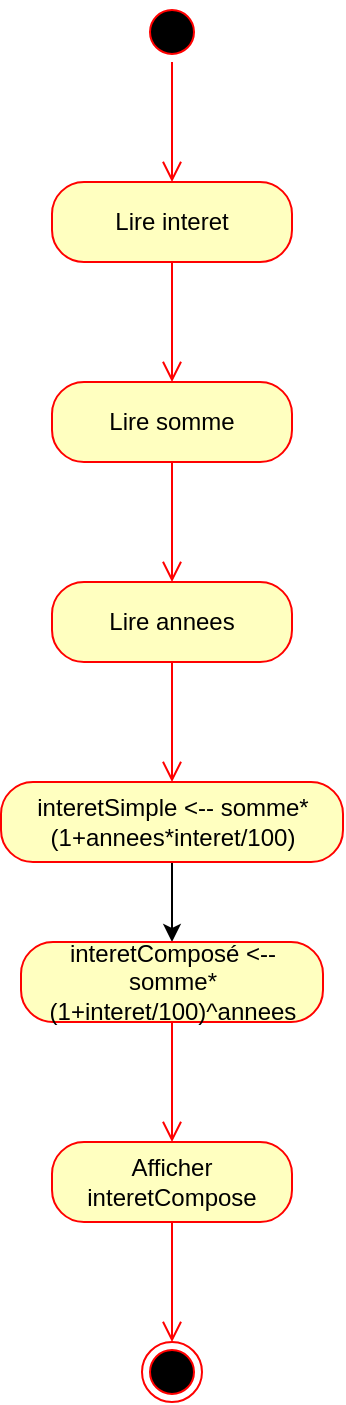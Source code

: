 <mxfile version="22.0.3" type="device">
  <diagram name="Page-1" id="LUHyc90OgK4m24WU1J9g">
    <mxGraphModel dx="289" dy="606" grid="1" gridSize="10" guides="1" tooltips="1" connect="1" arrows="1" fold="1" page="1" pageScale="1" pageWidth="827" pageHeight="1169" math="0" shadow="0">
      <root>
        <mxCell id="0" />
        <mxCell id="1" parent="0" />
        <mxCell id="Mb_HAAhhunMSKj-FEwA_-1" value="" style="ellipse;html=1;shape=startState;fillColor=#000000;strokeColor=#ff0000;" vertex="1" parent="1">
          <mxGeometry x="384" y="30" width="30" height="30" as="geometry" />
        </mxCell>
        <mxCell id="Mb_HAAhhunMSKj-FEwA_-2" value="" style="edgeStyle=orthogonalEdgeStyle;html=1;verticalAlign=bottom;endArrow=open;endSize=8;strokeColor=#ff0000;rounded=0;" edge="1" source="Mb_HAAhhunMSKj-FEwA_-1" parent="1">
          <mxGeometry relative="1" as="geometry">
            <mxPoint x="399" y="120" as="targetPoint" />
          </mxGeometry>
        </mxCell>
        <mxCell id="Mb_HAAhhunMSKj-FEwA_-3" value="Lire interet" style="rounded=1;whiteSpace=wrap;html=1;arcSize=40;fontColor=#000000;fillColor=#ffffc0;strokeColor=#ff0000;" vertex="1" parent="1">
          <mxGeometry x="339" y="120" width="120" height="40" as="geometry" />
        </mxCell>
        <mxCell id="Mb_HAAhhunMSKj-FEwA_-4" value="" style="edgeStyle=orthogonalEdgeStyle;html=1;verticalAlign=bottom;endArrow=open;endSize=8;strokeColor=#ff0000;rounded=0;" edge="1" source="Mb_HAAhhunMSKj-FEwA_-3" parent="1">
          <mxGeometry relative="1" as="geometry">
            <mxPoint x="399" y="220" as="targetPoint" />
          </mxGeometry>
        </mxCell>
        <mxCell id="Mb_HAAhhunMSKj-FEwA_-5" value="Lire somme" style="rounded=1;whiteSpace=wrap;html=1;arcSize=40;fontColor=#000000;fillColor=#ffffc0;strokeColor=#ff0000;" vertex="1" parent="1">
          <mxGeometry x="339" y="220" width="120" height="40" as="geometry" />
        </mxCell>
        <mxCell id="Mb_HAAhhunMSKj-FEwA_-6" value="" style="edgeStyle=orthogonalEdgeStyle;html=1;verticalAlign=bottom;endArrow=open;endSize=8;strokeColor=#ff0000;rounded=0;" edge="1" source="Mb_HAAhhunMSKj-FEwA_-5" parent="1">
          <mxGeometry relative="1" as="geometry">
            <mxPoint x="399" y="320" as="targetPoint" />
          </mxGeometry>
        </mxCell>
        <mxCell id="Mb_HAAhhunMSKj-FEwA_-7" value="Lire annees" style="rounded=1;whiteSpace=wrap;html=1;arcSize=40;fontColor=#000000;fillColor=#ffffc0;strokeColor=#ff0000;" vertex="1" parent="1">
          <mxGeometry x="339" y="320" width="120" height="40" as="geometry" />
        </mxCell>
        <mxCell id="Mb_HAAhhunMSKj-FEwA_-8" value="" style="edgeStyle=orthogonalEdgeStyle;html=1;verticalAlign=bottom;endArrow=open;endSize=8;strokeColor=#ff0000;rounded=0;" edge="1" source="Mb_HAAhhunMSKj-FEwA_-7" parent="1">
          <mxGeometry relative="1" as="geometry">
            <mxPoint x="399" y="420" as="targetPoint" />
          </mxGeometry>
        </mxCell>
        <mxCell id="Mb_HAAhhunMSKj-FEwA_-11" style="edgeStyle=orthogonalEdgeStyle;rounded=0;orthogonalLoop=1;jettySize=auto;html=1;exitX=0.5;exitY=1;exitDx=0;exitDy=0;" edge="1" parent="1" source="Mb_HAAhhunMSKj-FEwA_-9">
          <mxGeometry relative="1" as="geometry">
            <mxPoint x="399" y="500" as="targetPoint" />
          </mxGeometry>
        </mxCell>
        <mxCell id="Mb_HAAhhunMSKj-FEwA_-9" value="interetSimple &amp;lt;-- somme*(1+annees*interet/100)" style="rounded=1;whiteSpace=wrap;html=1;arcSize=40;fontColor=#000000;fillColor=#ffffc0;strokeColor=#ff0000;" vertex="1" parent="1">
          <mxGeometry x="313.5" y="420" width="171" height="40" as="geometry" />
        </mxCell>
        <mxCell id="Mb_HAAhhunMSKj-FEwA_-12" value="interetComposé &amp;lt;-- somme*(1+interet/100)^annees" style="rounded=1;whiteSpace=wrap;html=1;arcSize=40;fontColor=#000000;fillColor=#ffffc0;strokeColor=#ff0000;" vertex="1" parent="1">
          <mxGeometry x="323.5" y="500" width="151" height="40" as="geometry" />
        </mxCell>
        <mxCell id="Mb_HAAhhunMSKj-FEwA_-13" value="" style="edgeStyle=orthogonalEdgeStyle;html=1;verticalAlign=bottom;endArrow=open;endSize=8;strokeColor=#ff0000;rounded=0;" edge="1" source="Mb_HAAhhunMSKj-FEwA_-12" parent="1">
          <mxGeometry relative="1" as="geometry">
            <mxPoint x="399" y="600" as="targetPoint" />
          </mxGeometry>
        </mxCell>
        <mxCell id="Mb_HAAhhunMSKj-FEwA_-14" value="Afficher interetCompose" style="rounded=1;whiteSpace=wrap;html=1;arcSize=40;fontColor=#000000;fillColor=#ffffc0;strokeColor=#ff0000;" vertex="1" parent="1">
          <mxGeometry x="339" y="600" width="120" height="40" as="geometry" />
        </mxCell>
        <mxCell id="Mb_HAAhhunMSKj-FEwA_-15" value="" style="edgeStyle=orthogonalEdgeStyle;html=1;verticalAlign=bottom;endArrow=open;endSize=8;strokeColor=#ff0000;rounded=0;" edge="1" source="Mb_HAAhhunMSKj-FEwA_-14" parent="1">
          <mxGeometry relative="1" as="geometry">
            <mxPoint x="399" y="700" as="targetPoint" />
          </mxGeometry>
        </mxCell>
        <mxCell id="Mb_HAAhhunMSKj-FEwA_-16" value="" style="ellipse;html=1;shape=endState;fillColor=#000000;strokeColor=#ff0000;" vertex="1" parent="1">
          <mxGeometry x="384" y="700" width="30" height="30" as="geometry" />
        </mxCell>
      </root>
    </mxGraphModel>
  </diagram>
</mxfile>
